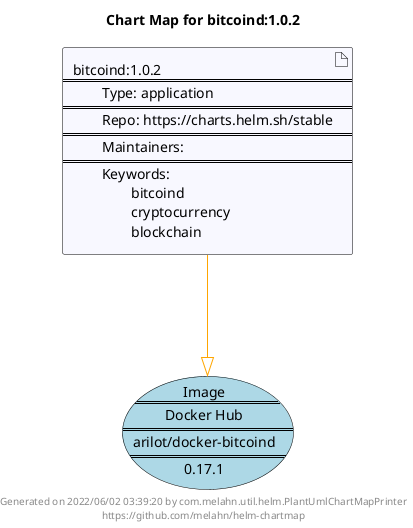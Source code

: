 @startuml
skinparam linetype ortho
skinparam backgroundColor white
skinparam usecaseBorderColor black
skinparam usecaseArrowColor LightSlateGray
skinparam artifactBorderColor black
skinparam artifactArrowColor LightSlateGray

title Chart Map for bitcoind:1.0.2

'There is one referenced Helm Chart
artifact "bitcoind:1.0.2\n====\n\tType: application\n====\n\tRepo: https://charts.helm.sh/stable\n====\n\tMaintainers: \n====\n\tKeywords: \n\t\tbitcoind\n\t\tcryptocurrency\n\t\tblockchain" as bitcoind_1_0_2 #GhostWhite

'There is one referenced Docker Image
usecase "Image\n====\nDocker Hub\n====\narilot/docker-bitcoind\n====\n0.17.1" as arilot_docker_bitcoind_0_17_1 #LightBlue

'Chart Dependencies
bitcoind_1_0_2--[#orange]-|>arilot_docker_bitcoind_0_17_1

center footer Generated on 2022/06/02 03:39:20 by com.melahn.util.helm.PlantUmlChartMapPrinter\nhttps://github.com/melahn/helm-chartmap
@enduml
